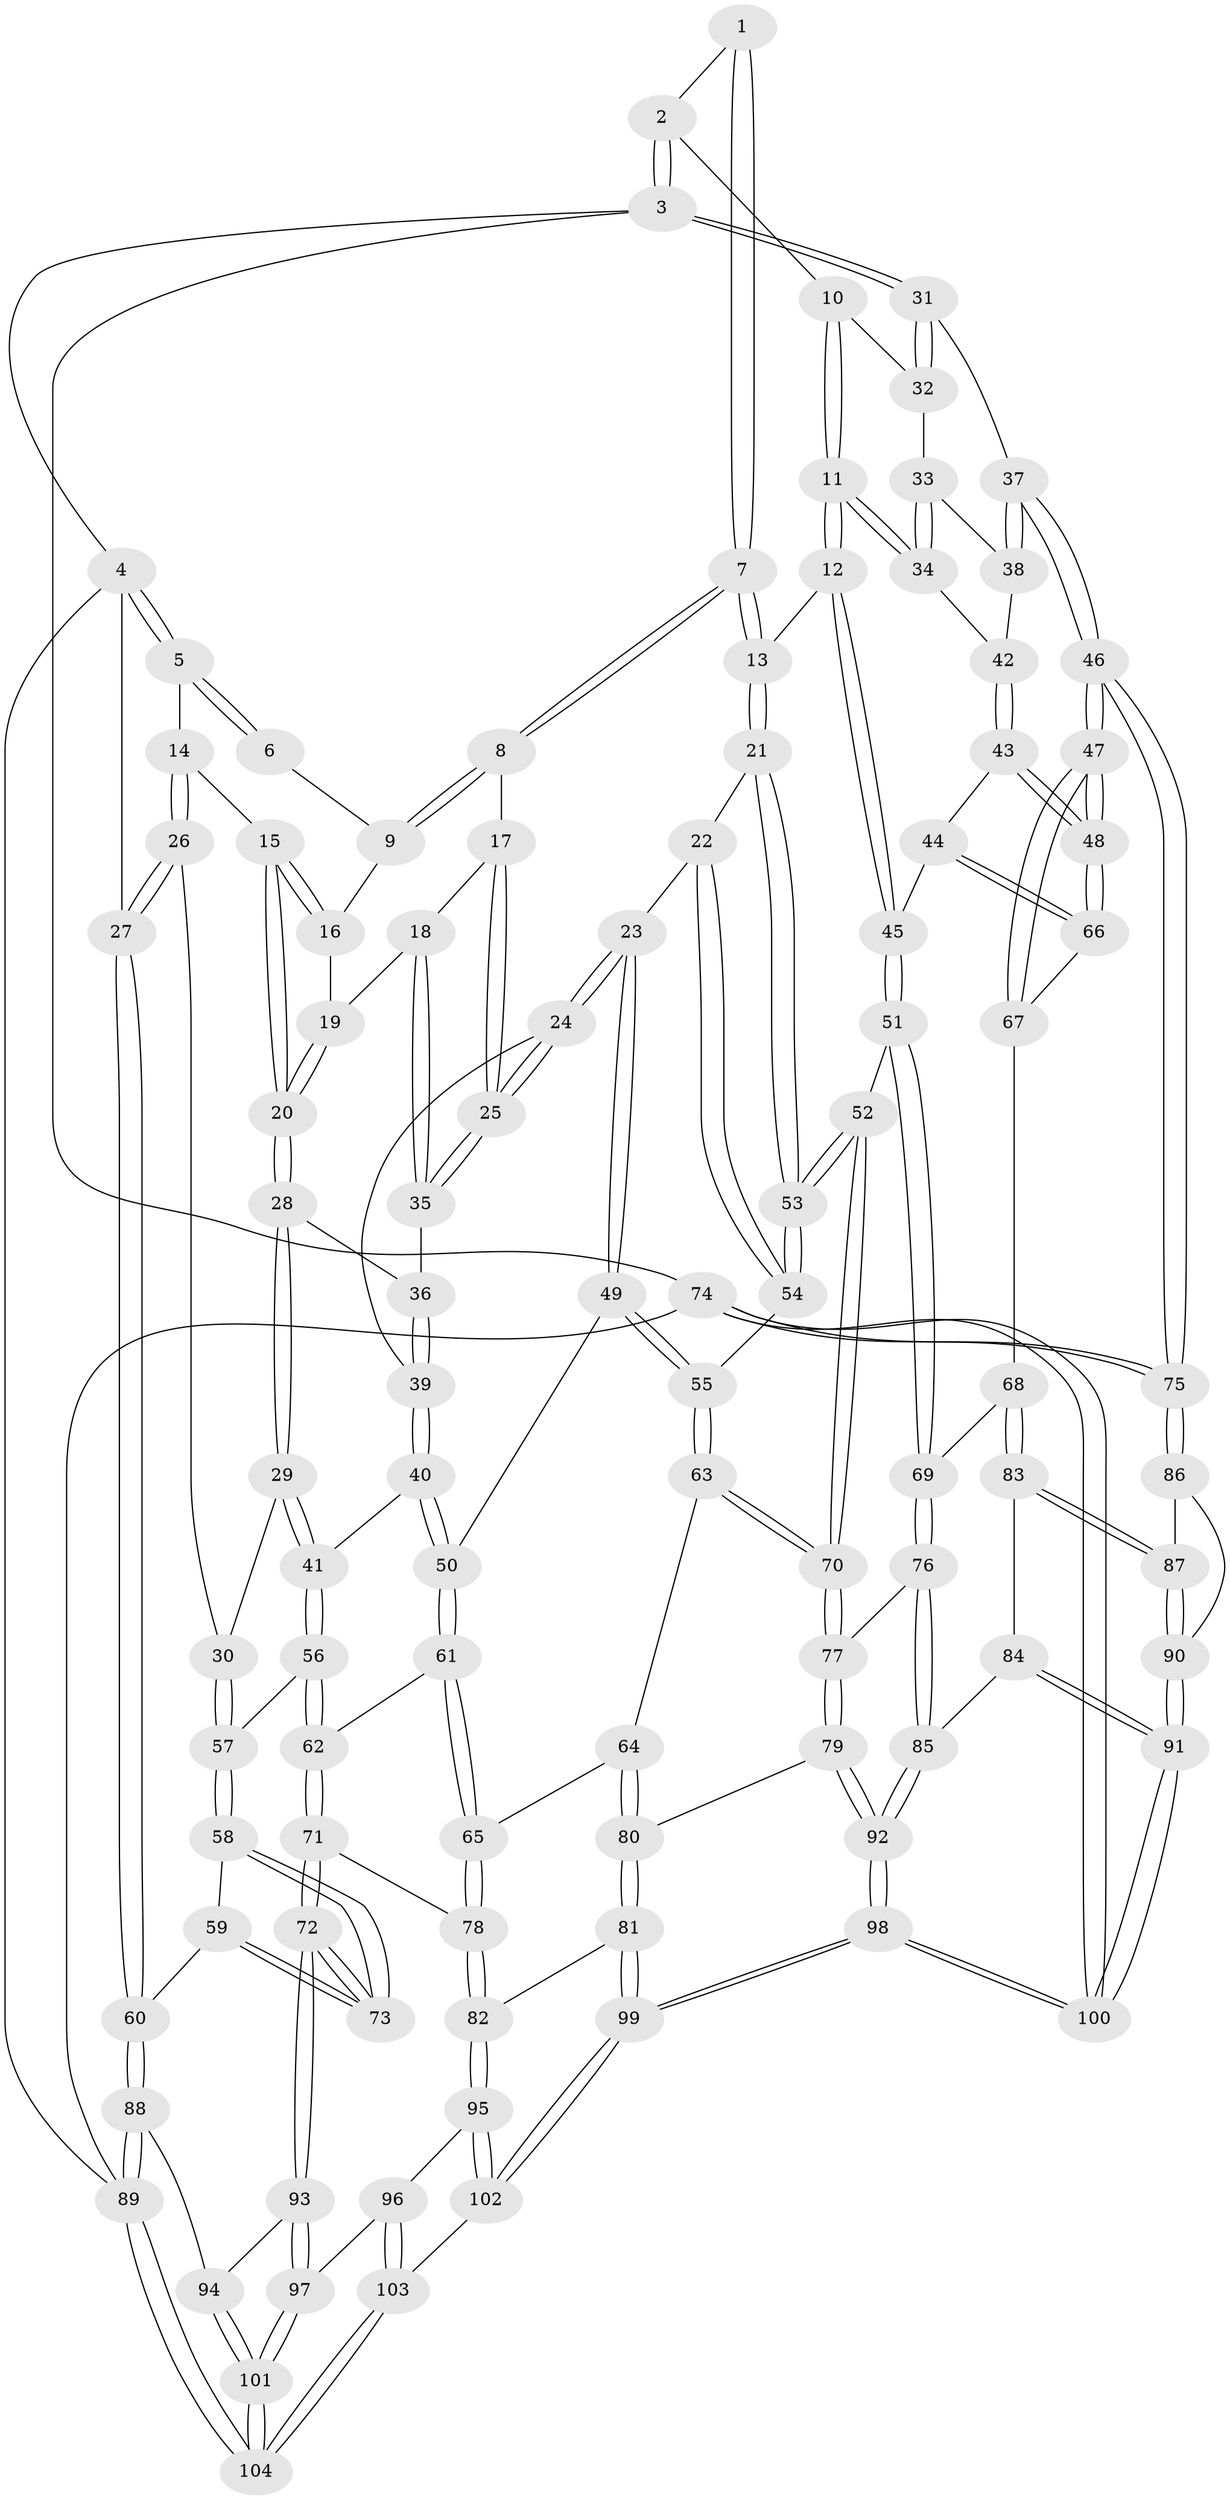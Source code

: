// coarse degree distribution, {6: 0.030303030303030304, 5: 0.3333333333333333, 3: 0.3939393939393939, 4: 0.21212121212121213, 2: 0.030303030303030304}
// Generated by graph-tools (version 1.1) at 2025/38/03/04/25 23:38:33]
// undirected, 104 vertices, 257 edges
graph export_dot {
  node [color=gray90,style=filled];
  1 [pos="+0.7163296568482664+0"];
  2 [pos="+0.8964347155775246+0"];
  3 [pos="+1+0"];
  4 [pos="+0+0"];
  5 [pos="+0.012949433673138293+0"];
  6 [pos="+0.4733715949419643+0"];
  7 [pos="+0.6381827207606352+0.18825451282293154"];
  8 [pos="+0.4914515638173454+0.11915209725761103"];
  9 [pos="+0.46799773221272106+0.06499703278442555"];
  10 [pos="+0.8663911680922926+0.0948469930585235"];
  11 [pos="+0.7487615490910775+0.29235312424926213"];
  12 [pos="+0.7371507451200946+0.2971747739219176"];
  13 [pos="+0.6919633591133556+0.2928259506895033"];
  14 [pos="+0.17862558504884152+0.05354496082343394"];
  15 [pos="+0.1829289544794689+0.0599227346808305"];
  16 [pos="+0.3393471339700794+0.13322386655036592"];
  17 [pos="+0.4863204780805707+0.12988114771375472"];
  18 [pos="+0.3807544429105592+0.22707766054708536"];
  19 [pos="+0.3478361306441659+0.17345403179535687"];
  20 [pos="+0.223568496700347+0.23849934003211956"];
  21 [pos="+0.6219892520259512+0.34010178057986906"];
  22 [pos="+0.5845736437992719+0.3554639656914223"];
  23 [pos="+0.5777871718088248+0.35765954095150804"];
  24 [pos="+0.5194718760595821+0.33602436651234135"];
  25 [pos="+0.4829719010732131+0.2830420283977225"];
  26 [pos="+0.021379253096811223+0.356610566916381"];
  27 [pos="+0+0.3787973357808752"];
  28 [pos="+0.22378498508822783+0.24338727697834497"];
  29 [pos="+0.17205337952754493+0.337336434832447"];
  30 [pos="+0.04925206924496935+0.3587662568006022"];
  31 [pos="+1+0.28152274825292983"];
  32 [pos="+0.9970601621715675+0.21368723302917034"];
  33 [pos="+0.9261526749353657+0.26206261558077315"];
  34 [pos="+0.8035841341936077+0.30548504216067696"];
  35 [pos="+0.3805535333541672+0.2309885931979051"];
  36 [pos="+0.3481555957780368+0.26801745303046964"];
  37 [pos="+1+0.30855839628877046"];
  38 [pos="+1+0.35579897756768974"];
  39 [pos="+0.3610896641849493+0.37640908747780205"];
  40 [pos="+0.34015041048892986+0.4030989369876456"];
  41 [pos="+0.2798323284681704+0.4211801583036069"];
  42 [pos="+0.9294024488500785+0.3806312048096817"];
  43 [pos="+0.9253539900916828+0.479561826496695"];
  44 [pos="+0.8182417896522516+0.5098006798393622"];
  45 [pos="+0.7935178014929621+0.5007396598355128"];
  46 [pos="+1+0.6432337849199331"];
  47 [pos="+1+0.6051964277615315"];
  48 [pos="+1+0.5835685060515863"];
  49 [pos="+0.5304769825479788+0.45845910283413377"];
  50 [pos="+0.42814897935824425+0.4981031194304953"];
  51 [pos="+0.7314050841998817+0.5576821735071444"];
  52 [pos="+0.6926513994991987+0.5676361698599476"];
  53 [pos="+0.6867195635108776+0.5627471336179533"];
  54 [pos="+0.635435641285341+0.547413082184641"];
  55 [pos="+0.556425089473057+0.5432682288567136"];
  56 [pos="+0.2580835994437011+0.5093249592401126"];
  57 [pos="+0.17851498841746+0.5381926490394825"];
  58 [pos="+0.17516500947842048+0.5425149486242766"];
  59 [pos="+0+0.618907982870245"];
  60 [pos="+0+0.5946577139922212"];
  61 [pos="+0.40638042075799313+0.5829135181269468"];
  62 [pos="+0.28539191909944983+0.5484879716223384"];
  63 [pos="+0.5335616592541665+0.6025790520448131"];
  64 [pos="+0.5084639241078162+0.6165508798766675"];
  65 [pos="+0.4196591404226409+0.6114046297564665"];
  66 [pos="+0.848129234010046+0.5665528428066559"];
  67 [pos="+0.8557911332121473+0.6522514652946493"];
  68 [pos="+0.8220254995554414+0.6920740133658105"];
  69 [pos="+0.8169483146285637+0.6918049871286298"];
  70 [pos="+0.6512126717146139+0.6667558196459092"];
  71 [pos="+0.24178818390816145+0.7570030377686993"];
  72 [pos="+0.21126272083659636+0.7661557043893927"];
  73 [pos="+0.20044882711735+0.7559364012140811"];
  74 [pos="+1+1"];
  75 [pos="+1+0.7218023641710126"];
  76 [pos="+0.6820998438187537+0.747432803257392"];
  77 [pos="+0.6645336137545095+0.7442304717729329"];
  78 [pos="+0.35462243587499864+0.7606037818816788"];
  79 [pos="+0.580607558844594+0.8034751574747463"];
  80 [pos="+0.5442903593704631+0.8042204246251851"];
  81 [pos="+0.4825842741975576+0.8259077990039199"];
  82 [pos="+0.44835438104588904+0.8346536611613777"];
  83 [pos="+0.8841811175297086+0.7759293789442727"];
  84 [pos="+0.883436140040324+0.7767819011181787"];
  85 [pos="+0.7795092608485171+0.8631466632532055"];
  86 [pos="+1+0.7642096110178678"];
  87 [pos="+0.9330508836853959+0.7835568129039863"];
  88 [pos="+0+0.8227899566407805"];
  89 [pos="+0+1"];
  90 [pos="+0.8996377443666184+0.9439971242119174"];
  91 [pos="+0.8609722879364206+1"];
  92 [pos="+0.7864553265954811+1"];
  93 [pos="+0.20243735260888202+0.7873402837326923"];
  94 [pos="+0+0.8657889355187421"];
  95 [pos="+0.44474117288820975+0.8520075848873047"];
  96 [pos="+0.40086840057438794+0.9264118489410984"];
  97 [pos="+0.1938457879891807+0.9714220162538627"];
  98 [pos="+0.7898868330409198+1"];
  99 [pos="+0.7233854104090173+1"];
  100 [pos="+0.7927873853849267+1"];
  101 [pos="+0.16914356810069586+1"];
  102 [pos="+0.6300016804569974+1"];
  103 [pos="+0.3948849680289335+1"];
  104 [pos="+0.13927206002128278+1"];
  1 -- 2;
  1 -- 7;
  1 -- 7;
  2 -- 3;
  2 -- 3;
  2 -- 10;
  3 -- 4;
  3 -- 31;
  3 -- 31;
  3 -- 74;
  4 -- 5;
  4 -- 5;
  4 -- 27;
  4 -- 89;
  5 -- 6;
  5 -- 6;
  5 -- 14;
  6 -- 9;
  7 -- 8;
  7 -- 8;
  7 -- 13;
  7 -- 13;
  8 -- 9;
  8 -- 9;
  8 -- 17;
  9 -- 16;
  10 -- 11;
  10 -- 11;
  10 -- 32;
  11 -- 12;
  11 -- 12;
  11 -- 34;
  11 -- 34;
  12 -- 13;
  12 -- 45;
  12 -- 45;
  13 -- 21;
  13 -- 21;
  14 -- 15;
  14 -- 26;
  14 -- 26;
  15 -- 16;
  15 -- 16;
  15 -- 20;
  15 -- 20;
  16 -- 19;
  17 -- 18;
  17 -- 25;
  17 -- 25;
  18 -- 19;
  18 -- 35;
  18 -- 35;
  19 -- 20;
  19 -- 20;
  20 -- 28;
  20 -- 28;
  21 -- 22;
  21 -- 53;
  21 -- 53;
  22 -- 23;
  22 -- 54;
  22 -- 54;
  23 -- 24;
  23 -- 24;
  23 -- 49;
  23 -- 49;
  24 -- 25;
  24 -- 25;
  24 -- 39;
  25 -- 35;
  25 -- 35;
  26 -- 27;
  26 -- 27;
  26 -- 30;
  27 -- 60;
  27 -- 60;
  28 -- 29;
  28 -- 29;
  28 -- 36;
  29 -- 30;
  29 -- 41;
  29 -- 41;
  30 -- 57;
  30 -- 57;
  31 -- 32;
  31 -- 32;
  31 -- 37;
  32 -- 33;
  33 -- 34;
  33 -- 34;
  33 -- 38;
  34 -- 42;
  35 -- 36;
  36 -- 39;
  36 -- 39;
  37 -- 38;
  37 -- 38;
  37 -- 46;
  37 -- 46;
  38 -- 42;
  39 -- 40;
  39 -- 40;
  40 -- 41;
  40 -- 50;
  40 -- 50;
  41 -- 56;
  41 -- 56;
  42 -- 43;
  42 -- 43;
  43 -- 44;
  43 -- 48;
  43 -- 48;
  44 -- 45;
  44 -- 66;
  44 -- 66;
  45 -- 51;
  45 -- 51;
  46 -- 47;
  46 -- 47;
  46 -- 75;
  46 -- 75;
  47 -- 48;
  47 -- 48;
  47 -- 67;
  47 -- 67;
  48 -- 66;
  48 -- 66;
  49 -- 50;
  49 -- 55;
  49 -- 55;
  50 -- 61;
  50 -- 61;
  51 -- 52;
  51 -- 69;
  51 -- 69;
  52 -- 53;
  52 -- 53;
  52 -- 70;
  52 -- 70;
  53 -- 54;
  53 -- 54;
  54 -- 55;
  55 -- 63;
  55 -- 63;
  56 -- 57;
  56 -- 62;
  56 -- 62;
  57 -- 58;
  57 -- 58;
  58 -- 59;
  58 -- 73;
  58 -- 73;
  59 -- 60;
  59 -- 73;
  59 -- 73;
  60 -- 88;
  60 -- 88;
  61 -- 62;
  61 -- 65;
  61 -- 65;
  62 -- 71;
  62 -- 71;
  63 -- 64;
  63 -- 70;
  63 -- 70;
  64 -- 65;
  64 -- 80;
  64 -- 80;
  65 -- 78;
  65 -- 78;
  66 -- 67;
  67 -- 68;
  68 -- 69;
  68 -- 83;
  68 -- 83;
  69 -- 76;
  69 -- 76;
  70 -- 77;
  70 -- 77;
  71 -- 72;
  71 -- 72;
  71 -- 78;
  72 -- 73;
  72 -- 73;
  72 -- 93;
  72 -- 93;
  74 -- 75;
  74 -- 75;
  74 -- 100;
  74 -- 100;
  74 -- 89;
  75 -- 86;
  75 -- 86;
  76 -- 77;
  76 -- 85;
  76 -- 85;
  77 -- 79;
  77 -- 79;
  78 -- 82;
  78 -- 82;
  79 -- 80;
  79 -- 92;
  79 -- 92;
  80 -- 81;
  80 -- 81;
  81 -- 82;
  81 -- 99;
  81 -- 99;
  82 -- 95;
  82 -- 95;
  83 -- 84;
  83 -- 87;
  83 -- 87;
  84 -- 85;
  84 -- 91;
  84 -- 91;
  85 -- 92;
  85 -- 92;
  86 -- 87;
  86 -- 90;
  87 -- 90;
  87 -- 90;
  88 -- 89;
  88 -- 89;
  88 -- 94;
  89 -- 104;
  89 -- 104;
  90 -- 91;
  90 -- 91;
  91 -- 100;
  91 -- 100;
  92 -- 98;
  92 -- 98;
  93 -- 94;
  93 -- 97;
  93 -- 97;
  94 -- 101;
  94 -- 101;
  95 -- 96;
  95 -- 102;
  95 -- 102;
  96 -- 97;
  96 -- 103;
  96 -- 103;
  97 -- 101;
  97 -- 101;
  98 -- 99;
  98 -- 99;
  98 -- 100;
  98 -- 100;
  99 -- 102;
  99 -- 102;
  101 -- 104;
  101 -- 104;
  102 -- 103;
  103 -- 104;
  103 -- 104;
}
